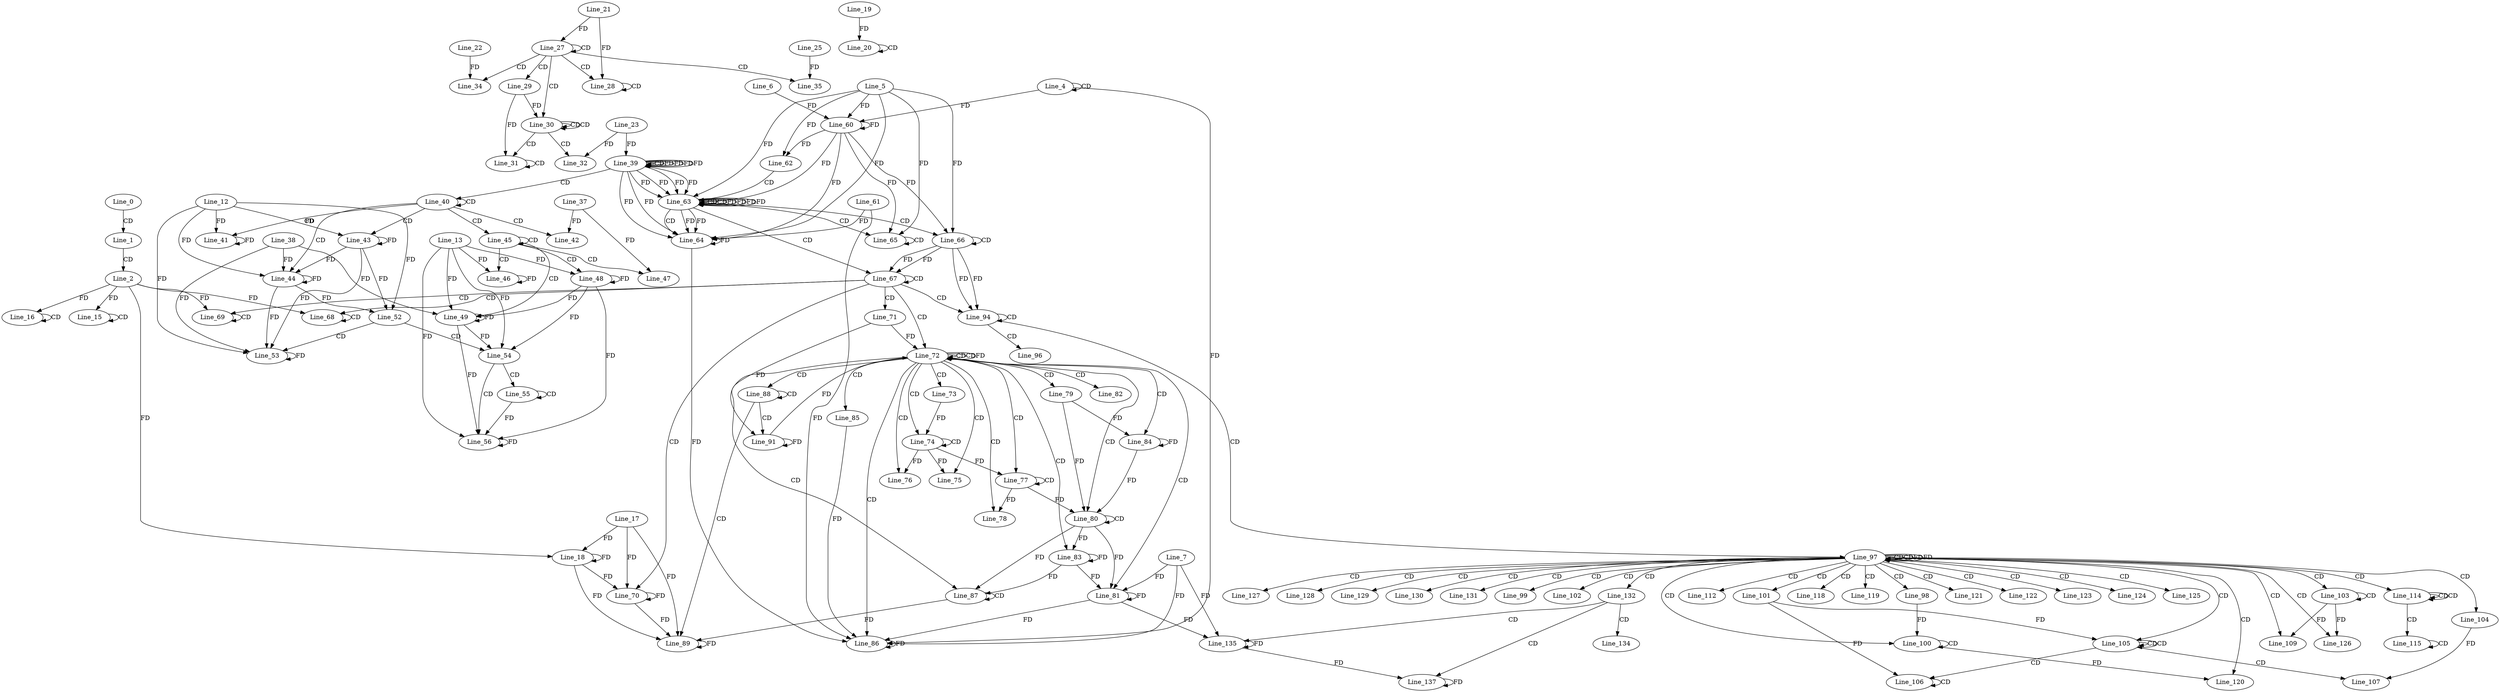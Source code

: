 digraph G {
  Line_0;
  Line_1;
  Line_2;
  Line_4;
  Line_4;
  Line_15;
  Line_15;
  Line_16;
  Line_16;
  Line_17;
  Line_18;
  Line_18;
  Line_18;
  Line_20;
  Line_20;
  Line_19;
  Line_20;
  Line_27;
  Line_27;
  Line_21;
  Line_28;
  Line_28;
  Line_29;
  Line_30;
  Line_30;
  Line_31;
  Line_31;
  Line_32;
  Line_23;
  Line_34;
  Line_22;
  Line_35;
  Line_25;
  Line_39;
  Line_39;
  Line_39;
  Line_40;
  Line_40;
  Line_41;
  Line_12;
  Line_42;
  Line_37;
  Line_43;
  Line_44;
  Line_44;
  Line_38;
  Line_45;
  Line_45;
  Line_46;
  Line_13;
  Line_47;
  Line_48;
  Line_49;
  Line_49;
  Line_52;
  Line_52;
  Line_53;
  Line_53;
  Line_54;
  Line_54;
  Line_55;
  Line_55;
  Line_56;
  Line_56;
  Line_56;
  Line_5;
  Line_60;
  Line_60;
  Line_6;
  Line_62;
  Line_62;
  Line_63;
  Line_63;
  Line_63;
  Line_63;
  Line_64;
  Line_61;
  Line_64;
  Line_64;
  Line_65;
  Line_65;
  Line_65;
  Line_66;
  Line_66;
  Line_66;
  Line_67;
  Line_67;
  Line_68;
  Line_68;
  Line_69;
  Line_69;
  Line_70;
  Line_71;
  Line_72;
  Line_72;
  Line_72;
  Line_73;
  Line_74;
  Line_74;
  Line_75;
  Line_76;
  Line_77;
  Line_77;
  Line_78;
  Line_78;
  Line_79;
  Line_80;
  Line_80;
  Line_81;
  Line_7;
  Line_81;
  Line_82;
  Line_83;
  Line_84;
  Line_85;
  Line_86;
  Line_86;
  Line_87;
  Line_87;
  Line_87;
  Line_87;
  Line_88;
  Line_88;
  Line_89;
  Line_91;
  Line_94;
  Line_94;
  Line_96;
  Line_97;
  Line_97;
  Line_97;
  Line_98;
  Line_99;
  Line_100;
  Line_100;
  Line_101;
  Line_102;
  Line_103;
  Line_103;
  Line_104;
  Line_105;
  Line_105;
  Line_106;
  Line_106;
  Line_107;
  Line_109;
  Line_112;
  Line_114;
  Line_114;
  Line_115;
  Line_115;
  Line_118;
  Line_119;
  Line_120;
  Line_121;
  Line_122;
  Line_123;
  Line_124;
  Line_125;
  Line_126;
  Line_127;
  Line_128;
  Line_129;
  Line_130;
  Line_131;
  Line_132;
  Line_134;
  Line_135;
  Line_135;
  Line_137;
  Line_137;
  Line_0 -> Line_1 [ label="CD" ];
  Line_1 -> Line_2 [ label="CD" ];
  Line_4 -> Line_4 [ label="CD" ];
  Line_15 -> Line_15 [ label="CD" ];
  Line_2 -> Line_15 [ label="FD" ];
  Line_16 -> Line_16 [ label="CD" ];
  Line_2 -> Line_16 [ label="FD" ];
  Line_17 -> Line_18 [ label="FD" ];
  Line_18 -> Line_18 [ label="FD" ];
  Line_2 -> Line_18 [ label="FD" ];
  Line_20 -> Line_20 [ label="CD" ];
  Line_19 -> Line_20 [ label="FD" ];
  Line_27 -> Line_27 [ label="CD" ];
  Line_21 -> Line_27 [ label="FD" ];
  Line_27 -> Line_28 [ label="CD" ];
  Line_28 -> Line_28 [ label="CD" ];
  Line_21 -> Line_28 [ label="FD" ];
  Line_27 -> Line_29 [ label="CD" ];
  Line_27 -> Line_30 [ label="CD" ];
  Line_30 -> Line_30 [ label="CD" ];
  Line_30 -> Line_30 [ label="CD" ];
  Line_29 -> Line_30 [ label="FD" ];
  Line_30 -> Line_31 [ label="CD" ];
  Line_31 -> Line_31 [ label="CD" ];
  Line_29 -> Line_31 [ label="FD" ];
  Line_30 -> Line_32 [ label="CD" ];
  Line_23 -> Line_32 [ label="FD" ];
  Line_27 -> Line_34 [ label="CD" ];
  Line_22 -> Line_34 [ label="FD" ];
  Line_27 -> Line_35 [ label="CD" ];
  Line_25 -> Line_35 [ label="FD" ];
  Line_23 -> Line_39 [ label="FD" ];
  Line_39 -> Line_39 [ label="CD" ];
  Line_39 -> Line_39 [ label="FD" ];
  Line_39 -> Line_39 [ label="FD" ];
  Line_39 -> Line_40 [ label="CD" ];
  Line_40 -> Line_40 [ label="CD" ];
  Line_40 -> Line_41 [ label="CD" ];
  Line_41 -> Line_41 [ label="FD" ];
  Line_12 -> Line_41 [ label="FD" ];
  Line_40 -> Line_42 [ label="CD" ];
  Line_37 -> Line_42 [ label="FD" ];
  Line_40 -> Line_43 [ label="CD" ];
  Line_43 -> Line_43 [ label="FD" ];
  Line_12 -> Line_43 [ label="FD" ];
  Line_40 -> Line_44 [ label="CD" ];
  Line_43 -> Line_44 [ label="FD" ];
  Line_44 -> Line_44 [ label="FD" ];
  Line_12 -> Line_44 [ label="FD" ];
  Line_38 -> Line_44 [ label="FD" ];
  Line_40 -> Line_45 [ label="CD" ];
  Line_45 -> Line_45 [ label="CD" ];
  Line_45 -> Line_46 [ label="CD" ];
  Line_46 -> Line_46 [ label="FD" ];
  Line_13 -> Line_46 [ label="FD" ];
  Line_45 -> Line_47 [ label="CD" ];
  Line_37 -> Line_47 [ label="FD" ];
  Line_45 -> Line_48 [ label="CD" ];
  Line_48 -> Line_48 [ label="FD" ];
  Line_13 -> Line_48 [ label="FD" ];
  Line_45 -> Line_49 [ label="CD" ];
  Line_48 -> Line_49 [ label="FD" ];
  Line_49 -> Line_49 [ label="FD" ];
  Line_13 -> Line_49 [ label="FD" ];
  Line_38 -> Line_49 [ label="FD" ];
  Line_43 -> Line_52 [ label="FD" ];
  Line_44 -> Line_52 [ label="FD" ];
  Line_12 -> Line_52 [ label="FD" ];
  Line_52 -> Line_53 [ label="CD" ];
  Line_43 -> Line_53 [ label="FD" ];
  Line_44 -> Line_53 [ label="FD" ];
  Line_12 -> Line_53 [ label="FD" ];
  Line_53 -> Line_53 [ label="FD" ];
  Line_38 -> Line_53 [ label="FD" ];
  Line_52 -> Line_54 [ label="CD" ];
  Line_48 -> Line_54 [ label="FD" ];
  Line_49 -> Line_54 [ label="FD" ];
  Line_13 -> Line_54 [ label="FD" ];
  Line_54 -> Line_55 [ label="CD" ];
  Line_55 -> Line_55 [ label="CD" ];
  Line_54 -> Line_56 [ label="CD" ];
  Line_48 -> Line_56 [ label="FD" ];
  Line_49 -> Line_56 [ label="FD" ];
  Line_13 -> Line_56 [ label="FD" ];
  Line_56 -> Line_56 [ label="FD" ];
  Line_55 -> Line_56 [ label="FD" ];
  Line_5 -> Line_60 [ label="FD" ];
  Line_60 -> Line_60 [ label="FD" ];
  Line_4 -> Line_60 [ label="FD" ];
  Line_6 -> Line_60 [ label="FD" ];
  Line_5 -> Line_62 [ label="FD" ];
  Line_60 -> Line_62 [ label="FD" ];
  Line_62 -> Line_63 [ label="CD" ];
  Line_63 -> Line_63 [ label="CD" ];
  Line_39 -> Line_63 [ label="FD" ];
  Line_39 -> Line_63 [ label="FD" ];
  Line_5 -> Line_63 [ label="FD" ];
  Line_60 -> Line_63 [ label="FD" ];
  Line_63 -> Line_63 [ label="CD" ];
  Line_63 -> Line_63 [ label="FD" ];
  Line_63 -> Line_63 [ label="FD" ];
  Line_39 -> Line_63 [ label="FD" ];
  Line_39 -> Line_63 [ label="FD" ];
  Line_63 -> Line_64 [ label="CD" ];
  Line_64 -> Line_64 [ label="FD" ];
  Line_61 -> Line_64 [ label="FD" ];
  Line_5 -> Line_64 [ label="FD" ];
  Line_60 -> Line_64 [ label="FD" ];
  Line_63 -> Line_64 [ label="FD" ];
  Line_63 -> Line_64 [ label="FD" ];
  Line_39 -> Line_64 [ label="FD" ];
  Line_39 -> Line_64 [ label="FD" ];
  Line_63 -> Line_65 [ label="CD" ];
  Line_65 -> Line_65 [ label="CD" ];
  Line_5 -> Line_65 [ label="FD" ];
  Line_60 -> Line_65 [ label="FD" ];
  Line_63 -> Line_66 [ label="CD" ];
  Line_66 -> Line_66 [ label="CD" ];
  Line_5 -> Line_66 [ label="FD" ];
  Line_60 -> Line_66 [ label="FD" ];
  Line_63 -> Line_67 [ label="CD" ];
  Line_66 -> Line_67 [ label="FD" ];
  Line_67 -> Line_67 [ label="CD" ];
  Line_66 -> Line_67 [ label="FD" ];
  Line_67 -> Line_68 [ label="CD" ];
  Line_68 -> Line_68 [ label="CD" ];
  Line_2 -> Line_68 [ label="FD" ];
  Line_67 -> Line_69 [ label="CD" ];
  Line_69 -> Line_69 [ label="CD" ];
  Line_2 -> Line_69 [ label="FD" ];
  Line_67 -> Line_70 [ label="CD" ];
  Line_70 -> Line_70 [ label="FD" ];
  Line_17 -> Line_70 [ label="FD" ];
  Line_18 -> Line_70 [ label="FD" ];
  Line_67 -> Line_71 [ label="CD" ];
  Line_67 -> Line_72 [ label="CD" ];
  Line_72 -> Line_72 [ label="CD" ];
  Line_71 -> Line_72 [ label="FD" ];
  Line_72 -> Line_72 [ label="CD" ];
  Line_72 -> Line_72 [ label="FD" ];
  Line_72 -> Line_73 [ label="CD" ];
  Line_72 -> Line_74 [ label="CD" ];
  Line_74 -> Line_74 [ label="CD" ];
  Line_73 -> Line_74 [ label="FD" ];
  Line_72 -> Line_75 [ label="CD" ];
  Line_74 -> Line_75 [ label="FD" ];
  Line_72 -> Line_76 [ label="CD" ];
  Line_74 -> Line_76 [ label="FD" ];
  Line_72 -> Line_77 [ label="CD" ];
  Line_77 -> Line_77 [ label="CD" ];
  Line_74 -> Line_77 [ label="FD" ];
  Line_72 -> Line_78 [ label="CD" ];
  Line_77 -> Line_78 [ label="FD" ];
  Line_72 -> Line_79 [ label="CD" ];
  Line_72 -> Line_80 [ label="CD" ];
  Line_80 -> Line_80 [ label="CD" ];
  Line_79 -> Line_80 [ label="FD" ];
  Line_77 -> Line_80 [ label="FD" ];
  Line_72 -> Line_81 [ label="CD" ];
  Line_81 -> Line_81 [ label="FD" ];
  Line_7 -> Line_81 [ label="FD" ];
  Line_80 -> Line_81 [ label="FD" ];
  Line_72 -> Line_82 [ label="CD" ];
  Line_72 -> Line_83 [ label="CD" ];
  Line_80 -> Line_83 [ label="FD" ];
  Line_83 -> Line_83 [ label="FD" ];
  Line_72 -> Line_84 [ label="CD" ];
  Line_79 -> Line_84 [ label="FD" ];
  Line_84 -> Line_84 [ label="FD" ];
  Line_72 -> Line_85 [ label="CD" ];
  Line_72 -> Line_86 [ label="CD" ];
  Line_85 -> Line_86 [ label="FD" ];
  Line_86 -> Line_86 [ label="FD" ];
  Line_4 -> Line_86 [ label="FD" ];
  Line_81 -> Line_86 [ label="FD" ];
  Line_7 -> Line_86 [ label="FD" ];
  Line_64 -> Line_86 [ label="FD" ];
  Line_61 -> Line_86 [ label="FD" ];
  Line_72 -> Line_87 [ label="CD" ];
  Line_87 -> Line_87 [ label="CD" ];
  Line_80 -> Line_87 [ label="FD" ];
  Line_83 -> Line_87 [ label="FD" ];
  Line_72 -> Line_88 [ label="CD" ];
  Line_88 -> Line_88 [ label="CD" ];
  Line_88 -> Line_89 [ label="CD" ];
  Line_89 -> Line_89 [ label="FD" ];
  Line_70 -> Line_89 [ label="FD" ];
  Line_17 -> Line_89 [ label="FD" ];
  Line_18 -> Line_89 [ label="FD" ];
  Line_87 -> Line_89 [ label="FD" ];
  Line_88 -> Line_91 [ label="CD" ];
  Line_91 -> Line_91 [ label="FD" ];
  Line_71 -> Line_91 [ label="FD" ];
  Line_67 -> Line_94 [ label="CD" ];
  Line_66 -> Line_94 [ label="FD" ];
  Line_94 -> Line_94 [ label="CD" ];
  Line_66 -> Line_94 [ label="FD" ];
  Line_94 -> Line_96 [ label="CD" ];
  Line_94 -> Line_97 [ label="CD" ];
  Line_97 -> Line_97 [ label="CD" ];
  Line_97 -> Line_97 [ label="CD" ];
  Line_97 -> Line_97 [ label="FD" ];
  Line_97 -> Line_98 [ label="CD" ];
  Line_97 -> Line_99 [ label="CD" ];
  Line_97 -> Line_100 [ label="CD" ];
  Line_100 -> Line_100 [ label="CD" ];
  Line_98 -> Line_100 [ label="FD" ];
  Line_97 -> Line_101 [ label="CD" ];
  Line_97 -> Line_102 [ label="CD" ];
  Line_97 -> Line_103 [ label="CD" ];
  Line_103 -> Line_103 [ label="CD" ];
  Line_97 -> Line_104 [ label="CD" ];
  Line_97 -> Line_105 [ label="CD" ];
  Line_105 -> Line_105 [ label="CD" ];
  Line_105 -> Line_105 [ label="CD" ];
  Line_101 -> Line_105 [ label="FD" ];
  Line_105 -> Line_106 [ label="CD" ];
  Line_106 -> Line_106 [ label="CD" ];
  Line_101 -> Line_106 [ label="FD" ];
  Line_105 -> Line_107 [ label="CD" ];
  Line_104 -> Line_107 [ label="FD" ];
  Line_97 -> Line_109 [ label="CD" ];
  Line_103 -> Line_109 [ label="FD" ];
  Line_97 -> Line_112 [ label="CD" ];
  Line_97 -> Line_114 [ label="CD" ];
  Line_114 -> Line_114 [ label="CD" ];
  Line_114 -> Line_114 [ label="CD" ];
  Line_114 -> Line_115 [ label="CD" ];
  Line_115 -> Line_115 [ label="CD" ];
  Line_97 -> Line_118 [ label="CD" ];
  Line_97 -> Line_119 [ label="CD" ];
  Line_97 -> Line_120 [ label="CD" ];
  Line_100 -> Line_120 [ label="FD" ];
  Line_97 -> Line_121 [ label="CD" ];
  Line_97 -> Line_122 [ label="CD" ];
  Line_97 -> Line_123 [ label="CD" ];
  Line_97 -> Line_124 [ label="CD" ];
  Line_97 -> Line_125 [ label="CD" ];
  Line_97 -> Line_126 [ label="CD" ];
  Line_103 -> Line_126 [ label="FD" ];
  Line_97 -> Line_127 [ label="CD" ];
  Line_97 -> Line_128 [ label="CD" ];
  Line_97 -> Line_129 [ label="CD" ];
  Line_97 -> Line_130 [ label="CD" ];
  Line_97 -> Line_131 [ label="CD" ];
  Line_97 -> Line_132 [ label="CD" ];
  Line_132 -> Line_134 [ label="CD" ];
  Line_132 -> Line_135 [ label="CD" ];
  Line_135 -> Line_135 [ label="FD" ];
  Line_81 -> Line_135 [ label="FD" ];
  Line_7 -> Line_135 [ label="FD" ];
  Line_132 -> Line_137 [ label="CD" ];
  Line_137 -> Line_137 [ label="FD" ];
  Line_135 -> Line_137 [ label="FD" ];
  Line_39 -> Line_39 [ label="FD" ];
  Line_39 -> Line_39 [ label="FD" ];
  Line_63 -> Line_63 [ label="FD" ];
  Line_63 -> Line_63 [ label="FD" ];
  Line_91 -> Line_72 [ label="FD" ];
  Line_84 -> Line_80 [ label="FD" ];
  Line_83 -> Line_81 [ label="FD" ];
  Line_97 -> Line_97 [ label="FD" ];
}
